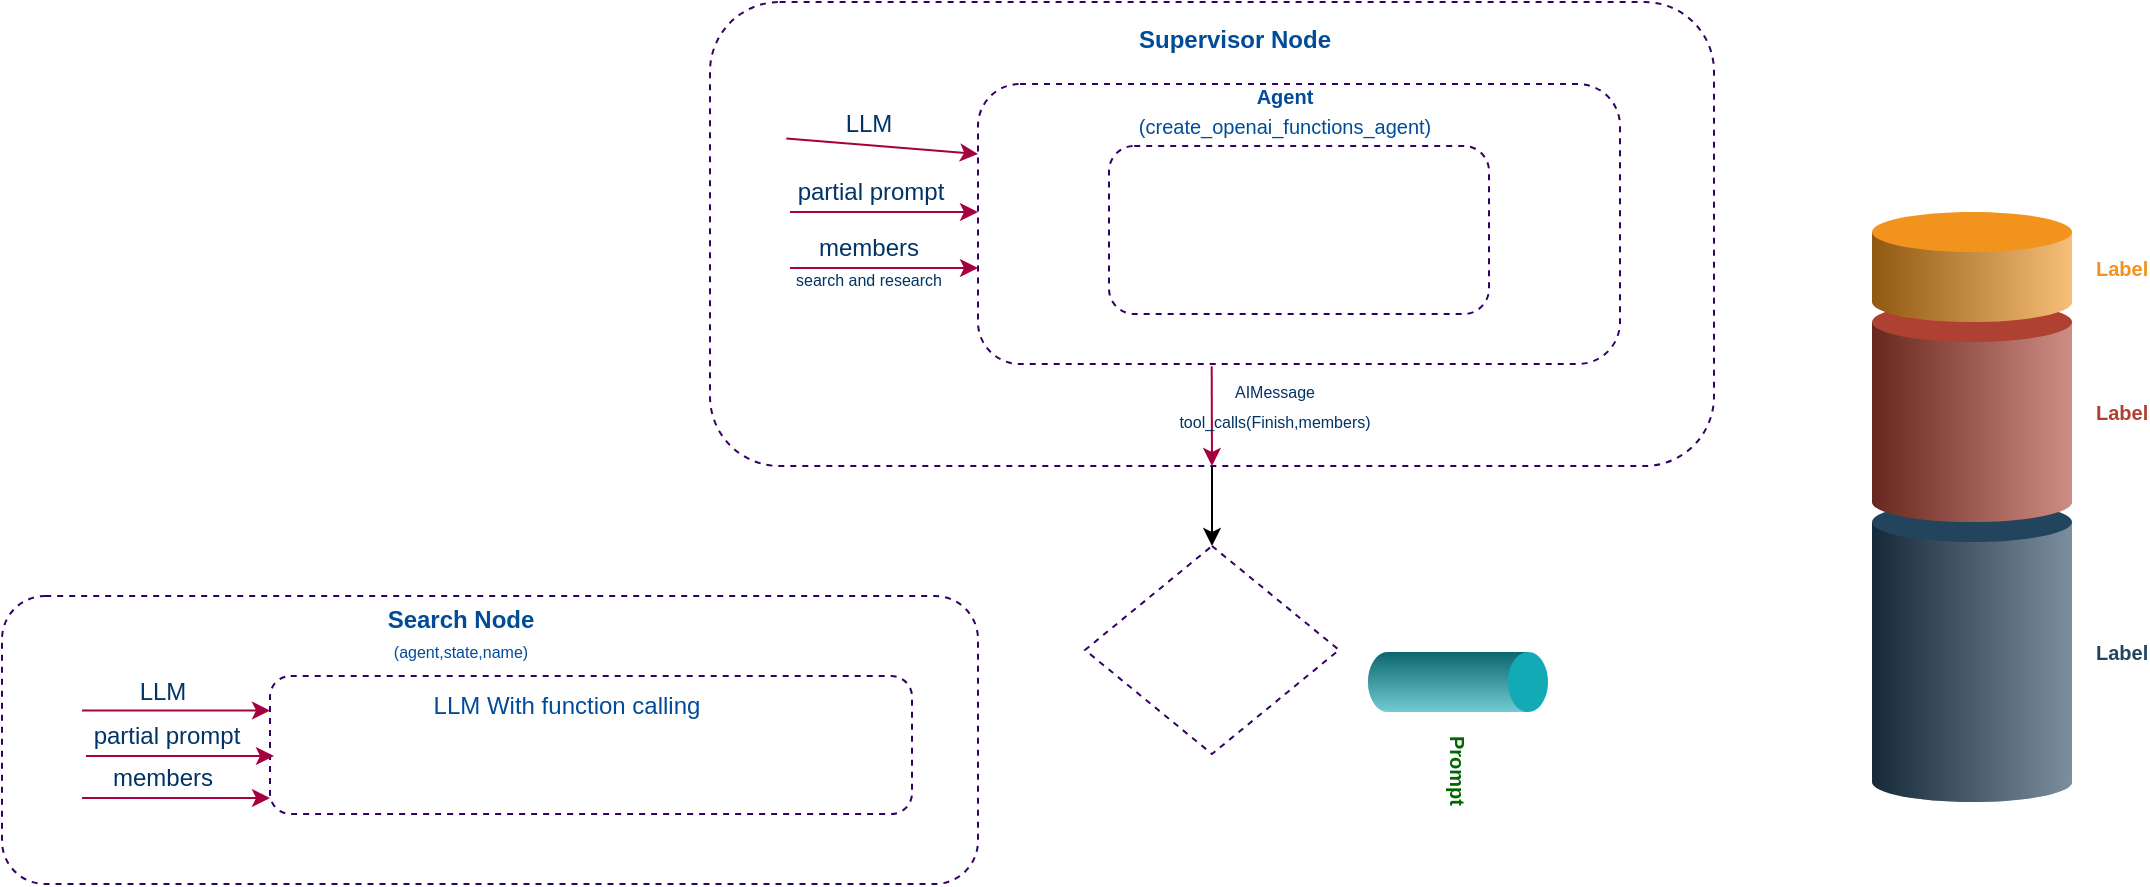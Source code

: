 <mxfile>
    <diagram id="T6w_XGLos5okEFDA4oso" name="Page-1">
        <mxGraphModel dx="1125" dy="405" grid="0" gridSize="10" guides="1" tooltips="1" connect="1" arrows="1" fold="1" page="1" pageScale="1" pageWidth="1169" pageHeight="827" background="#FFFFFF" math="0" shadow="0">
            <root>
                <mxCell id="0"/>
                <mxCell id="1" parent="0"/>
                <mxCell id="26" style="edgeStyle=none;html=1;entryX=0.5;entryY=0;entryDx=0;entryDy=0;fontSize=8;fontColor=#003366;" edge="1" parent="1" source="2" target="24">
                    <mxGeometry relative="1" as="geometry"/>
                </mxCell>
                <mxCell id="2" value="" style="rounded=1;whiteSpace=wrap;html=1;fillColor=none;strokeColor=#330066;dashed=1;" vertex="1" parent="1">
                    <mxGeometry x="365" y="15" width="502" height="232" as="geometry"/>
                </mxCell>
                <mxCell id="3" value="&lt;font color=&quot;#004c99&quot;&gt;&lt;b&gt;Supervisor Node&lt;/b&gt;&lt;/font&gt;" style="text;html=1;strokeColor=none;fillColor=none;align=center;verticalAlign=middle;whiteSpace=wrap;rounded=0;dashed=1;" vertex="1" parent="1">
                    <mxGeometry x="557" y="19" width="141" height="30" as="geometry"/>
                </mxCell>
                <mxCell id="4" value="" style="rounded=1;whiteSpace=wrap;html=1;dashed=1;strokeColor=#330066;fontColor=#004C99;fillColor=none;" vertex="1" parent="1">
                    <mxGeometry x="499" y="56" width="321" height="140" as="geometry"/>
                </mxCell>
                <mxCell id="5" value="&lt;font style=&quot;&quot; color=&quot;#004c99&quot;&gt;&lt;span style=&quot;font-size: 10px;&quot;&gt;&lt;b&gt;Agent&lt;/b&gt;&lt;br&gt;(&lt;/span&gt;&lt;/font&gt;&lt;font color=&quot;#004c99&quot;&gt;&lt;span style=&quot;font-size: 10px;&quot;&gt;create_openai_functions_agent)&lt;/span&gt;&lt;/font&gt;" style="text;html=1;strokeColor=none;fillColor=none;align=center;verticalAlign=middle;whiteSpace=wrap;rounded=0;dashed=1;" vertex="1" parent="1">
                    <mxGeometry x="581.5" y="54" width="141" height="30" as="geometry"/>
                </mxCell>
                <mxCell id="6" value="" style="endArrow=classic;html=1;fontColor=#004C99;entryX=0;entryY=0.25;entryDx=0;entryDy=0;exitX=0.076;exitY=0.294;exitDx=0;exitDy=0;exitPerimeter=0;fillColor=#d80073;strokeColor=#A50040;" edge="1" parent="1" source="2" target="4">
                    <mxGeometry width="50" height="50" relative="1" as="geometry">
                        <mxPoint x="382" y="171" as="sourcePoint"/>
                        <mxPoint x="432" y="121" as="targetPoint"/>
                    </mxGeometry>
                </mxCell>
                <mxCell id="7" value="&lt;font style=&quot;&quot; color=&quot;#003366&quot;&gt;LLM&lt;/font&gt;" style="edgeLabel;html=1;align=center;verticalAlign=middle;resizable=0;points=[];fontColor=default;fontSize=12;rounded=0;dashed=1;labelBackgroundColor=none;" vertex="1" connectable="0" parent="6">
                    <mxGeometry x="-0.274" y="1" relative="1" as="geometry">
                        <mxPoint x="6" y="-9" as="offset"/>
                    </mxGeometry>
                </mxCell>
                <mxCell id="8" value="" style="endArrow=classic;html=1;fontColor=#004C99;entryX=0;entryY=0.25;entryDx=0;entryDy=0;exitX=0.082;exitY=0.398;exitDx=0;exitDy=0;exitPerimeter=0;fillColor=#d80073;strokeColor=#A50040;" edge="1" parent="1">
                    <mxGeometry width="50" height="50" relative="1" as="geometry">
                        <mxPoint x="405.016" y="120.062" as="sourcePoint"/>
                        <mxPoint x="499" y="120" as="targetPoint"/>
                    </mxGeometry>
                </mxCell>
                <mxCell id="9" value="&lt;font style=&quot;&quot; color=&quot;#003366&quot;&gt;partial prompt&lt;/font&gt;" style="edgeLabel;html=1;align=center;verticalAlign=middle;resizable=0;points=[];fontColor=default;fontSize=12;rounded=0;dashed=1;labelBackgroundColor=none;" vertex="1" connectable="0" parent="8">
                    <mxGeometry x="-0.274" y="1" relative="1" as="geometry">
                        <mxPoint x="6" y="-9" as="offset"/>
                    </mxGeometry>
                </mxCell>
                <mxCell id="10" value="" style="endArrow=classic;html=1;fontColor=#004C99;entryX=0;entryY=0.25;entryDx=0;entryDy=0;exitX=0.082;exitY=0.398;exitDx=0;exitDy=0;exitPerimeter=0;fillColor=#d80073;strokeColor=#A50040;" edge="1" parent="1">
                    <mxGeometry width="50" height="50" relative="1" as="geometry">
                        <mxPoint x="405.016" y="148.062" as="sourcePoint"/>
                        <mxPoint x="499" y="148" as="targetPoint"/>
                    </mxGeometry>
                </mxCell>
                <mxCell id="11" value="&lt;font style=&quot;&quot; color=&quot;#003366&quot;&gt;members&lt;br&gt;&lt;font style=&quot;font-size: 8px;&quot;&gt;search and research&lt;/font&gt;&lt;br&gt;&lt;/font&gt;" style="edgeLabel;html=1;align=center;verticalAlign=middle;resizable=0;points=[];fontColor=default;fontSize=12;rounded=0;dashed=1;labelBackgroundColor=none;" vertex="1" connectable="0" parent="10">
                    <mxGeometry x="-0.274" y="1" relative="1" as="geometry">
                        <mxPoint x="5" y="-2" as="offset"/>
                    </mxGeometry>
                </mxCell>
                <mxCell id="12" value="" style="rounded=1;whiteSpace=wrap;html=1;fillColor=none;strokeColor=#330066;dashed=1;" vertex="1" parent="1">
                    <mxGeometry x="11" y="312" width="488" height="144" as="geometry"/>
                </mxCell>
                <mxCell id="13" value="&lt;font color=&quot;#004c99&quot;&gt;&lt;b&gt;Search Node&lt;/b&gt;&lt;br&gt;&lt;font style=&quot;font-size: 8px;&quot;&gt;(agent,state,name)&lt;/font&gt;&lt;br&gt;&lt;/font&gt;" style="text;html=1;strokeColor=none;fillColor=none;align=center;verticalAlign=middle;whiteSpace=wrap;rounded=0;dashed=1;" vertex="1" parent="1">
                    <mxGeometry x="170" y="316" width="141" height="30" as="geometry"/>
                </mxCell>
                <mxCell id="14" value="" style="rounded=1;whiteSpace=wrap;html=1;dashed=1;strokeColor=#330066;fontColor=#004C99;fillColor=none;" vertex="1" parent="1">
                    <mxGeometry x="145" y="352" width="321" height="69" as="geometry"/>
                </mxCell>
                <mxCell id="15" value="&lt;font color=&quot;#004c99&quot;&gt;LLM With function calling&lt;/font&gt;" style="text;html=1;strokeColor=none;fillColor=none;align=center;verticalAlign=middle;whiteSpace=wrap;rounded=0;dashed=1;" vertex="1" parent="1">
                    <mxGeometry x="223" y="352" width="141" height="30" as="geometry"/>
                </mxCell>
                <mxCell id="16" value="" style="endArrow=classic;html=1;fontColor=#004C99;entryX=0;entryY=0.25;entryDx=0;entryDy=0;exitX=0.082;exitY=0.398;exitDx=0;exitDy=0;exitPerimeter=0;fillColor=#d80073;strokeColor=#A50040;" edge="1" parent="1" source="12" target="14">
                    <mxGeometry width="50" height="50" relative="1" as="geometry">
                        <mxPoint x="28" y="427" as="sourcePoint"/>
                        <mxPoint x="78" y="377" as="targetPoint"/>
                    </mxGeometry>
                </mxCell>
                <mxCell id="17" value="&lt;font style=&quot;&quot; color=&quot;#003366&quot;&gt;LLM&lt;/font&gt;" style="edgeLabel;html=1;align=center;verticalAlign=middle;resizable=0;points=[];fontColor=default;fontSize=12;rounded=0;dashed=1;labelBackgroundColor=none;" vertex="1" connectable="0" parent="16">
                    <mxGeometry x="-0.274" y="1" relative="1" as="geometry">
                        <mxPoint x="6" y="-9" as="offset"/>
                    </mxGeometry>
                </mxCell>
                <mxCell id="18" value="" style="endArrow=classic;html=1;fontColor=#004C99;entryX=0;entryY=0.25;entryDx=0;entryDy=0;exitX=0.082;exitY=0.398;exitDx=0;exitDy=0;exitPerimeter=0;fillColor=#d80073;strokeColor=#A50040;" edge="1" parent="1">
                    <mxGeometry width="50" height="50" relative="1" as="geometry">
                        <mxPoint x="52.996" y="392.062" as="sourcePoint"/>
                        <mxPoint x="146.98" y="392" as="targetPoint"/>
                    </mxGeometry>
                </mxCell>
                <mxCell id="19" value="&lt;font style=&quot;&quot; color=&quot;#003366&quot;&gt;partial prompt&lt;/font&gt;" style="edgeLabel;html=1;align=center;verticalAlign=middle;resizable=0;points=[];fontColor=default;fontSize=12;rounded=0;dashed=1;labelBackgroundColor=none;" vertex="1" connectable="0" parent="18">
                    <mxGeometry x="-0.274" y="1" relative="1" as="geometry">
                        <mxPoint x="6" y="-9" as="offset"/>
                    </mxGeometry>
                </mxCell>
                <mxCell id="20" value="" style="endArrow=classic;html=1;fontColor=#004C99;entryX=0;entryY=0.25;entryDx=0;entryDy=0;exitX=0.082;exitY=0.398;exitDx=0;exitDy=0;exitPerimeter=0;fillColor=#d80073;strokeColor=#A50040;" edge="1" parent="1">
                    <mxGeometry width="50" height="50" relative="1" as="geometry">
                        <mxPoint x="51.016" y="413.062" as="sourcePoint"/>
                        <mxPoint x="145" y="413" as="targetPoint"/>
                    </mxGeometry>
                </mxCell>
                <mxCell id="21" value="&lt;font style=&quot;&quot; color=&quot;#003366&quot;&gt;members&lt;/font&gt;" style="edgeLabel;html=1;align=center;verticalAlign=middle;resizable=0;points=[];fontColor=default;fontSize=12;rounded=0;dashed=1;labelBackgroundColor=none;" vertex="1" connectable="0" parent="20">
                    <mxGeometry x="-0.274" y="1" relative="1" as="geometry">
                        <mxPoint x="6" y="-9" as="offset"/>
                    </mxGeometry>
                </mxCell>
                <mxCell id="22" value="" style="endArrow=classic;html=1;fontColor=#004C99;entryX=0.5;entryY=1;entryDx=0;entryDy=0;exitX=0.364;exitY=1.008;exitDx=0;exitDy=0;exitPerimeter=0;fillColor=#d80073;strokeColor=#A50040;" edge="1" parent="1" source="4" target="2">
                    <mxGeometry width="50" height="50" relative="1" as="geometry">
                        <mxPoint x="820.004" y="130.062" as="sourcePoint"/>
                        <mxPoint x="901.77" y="130" as="targetPoint"/>
                    </mxGeometry>
                </mxCell>
                <mxCell id="23" value="&lt;font style=&quot;font-size: 8px;&quot; color=&quot;#003366&quot;&gt;AIMessage&lt;br&gt;tool_calls(Finish,members)&lt;br&gt;&lt;/font&gt;" style="edgeLabel;html=1;align=center;verticalAlign=middle;resizable=0;points=[];fontColor=default;fontSize=12;rounded=0;dashed=1;labelBackgroundColor=none;" vertex="1" connectable="0" parent="22">
                    <mxGeometry x="-0.274" y="1" relative="1" as="geometry">
                        <mxPoint x="30" y="1" as="offset"/>
                    </mxGeometry>
                </mxCell>
                <mxCell id="24" value="" style="rhombus;whiteSpace=wrap;html=1;dashed=1;labelBackgroundColor=none;strokeColor=#330066;fontSize=8;fontColor=#003366;fillColor=none;" vertex="1" parent="1">
                    <mxGeometry x="552.5" y="287" width="127" height="104" as="geometry"/>
                </mxCell>
                <mxCell id="27" value="&lt;span style=&quot;color: rgba(0, 0, 0, 0); font-family: monospace; font-size: 0px; text-align: start;&quot;&gt;%3CmxGraphModel%3E%3Croot%3E%3CmxCell%20id%3D%220%22%2F%3E%3CmxCell%20id%3D%221%22%20parent%3D%220%22%2F%3E%3CmxCell%20id%3D%222%22%20value%3D%22%22%20style%3D%22rounded%3D1%3BwhiteSpace%3Dwrap%3Bhtml%3D1%3Bdashed%3D1%3BstrokeColor%3D%23330066%3BfontColor%3D%23004C99%3BfillColor%3Dnone%3B%22%20vertex%3D%221%22%20parent%3D%221%22%3E%3CmxGeometry%20x%3D%22499%22%20y%3D%2256%22%20width%3D%22321%22%20height%3D%22109%22%20as%3D%22geometry%22%2F%3E%3C%2FmxCell%3E%3C%2Froot%3E%3C%2FmxGraphModel%3E&lt;/span&gt;&lt;span style=&quot;color: rgba(0, 0, 0, 0); font-family: monospace; font-size: 0px; text-align: start;&quot;&gt;%3CmxGraphModel%3E%3Croot%3E%3CmxCell%20id%3D%220%22%2F%3E%3CmxCell%20id%3D%221%22%20parent%3D%220%22%2F%3E%3CmxCell%20id%3D%222%22%20value%3D%22%22%20style%3D%22rounded%3D1%3BwhiteSpace%3Dwrap%3Bhtml%3D1%3Bdashed%3D1%3BstrokeColor%3D%23330066%3BfontColor%3D%23004C99%3BfillColor%3Dnone%3B%22%20vertex%3D%221%22%20parent%3D%221%22%3E%3CmxGeometry%20x%3D%22499%22%20y%3D%2256%22%20width%3D%22321%22%20height%3D%22109%22%20as%3D%22geometry%22%2F%3E%3C%2FmxCell%3E%3C%2Froot%3E%3C%2FmxGraphModel%3E&lt;/span&gt;" style="rounded=1;whiteSpace=wrap;html=1;dashed=1;strokeColor=#330066;fontColor=#004C99;fillColor=none;" vertex="1" parent="1">
                    <mxGeometry x="564.5" y="87" width="190" height="84" as="geometry"/>
                </mxCell>
                <mxCell id="28" value="&lt;font color=&quot;#006600&quot; style=&quot;background-color: rgb(255, 255, 255);&quot;&gt;Prompt&lt;/font&gt;" style="verticalLabelPosition=middle;verticalAlign=middle;html=1;shape=mxgraph.infographic.cylinder;fillColor=#12AAB5;strokeColor=none;shadow=0;align=left;labelPosition=right;spacingLeft=10;fontStyle=1;fontColor=#12AAB5;dashed=1;labelBackgroundColor=none;fontSize=10;rotation=90;" vertex="1" parent="1">
                    <mxGeometry x="724" y="310" width="30" height="90" as="geometry"/>
                </mxCell>
                <mxCell id="29" value="Label" style="verticalLabelPosition=middle;verticalAlign=middle;html=1;shape=mxgraph.infographic.cylinder;fillColor=#23445D;strokeColor=none;shadow=0;align=left;labelPosition=right;spacingLeft=10;fontStyle=1;fontColor=#23445D;dashed=1;labelBackgroundColor=none;fontSize=10;" vertex="1" parent="1">
                    <mxGeometry x="946" y="265" width="100" height="150" as="geometry"/>
                </mxCell>
                <mxCell id="30" value="Label" style="verticalLabelPosition=middle;verticalAlign=middle;html=1;shape=mxgraph.infographic.cylinder;fillColor=#AE4132;strokeColor=none;shadow=0;align=left;labelPosition=right;spacingLeft=10;fontStyle=1;fontColor=#AE4132;dashed=1;labelBackgroundColor=none;fontSize=10;" vertex="1" parent="1">
                    <mxGeometry x="946" y="165" width="100" height="110" as="geometry"/>
                </mxCell>
                <mxCell id="31" value="Label" style="verticalLabelPosition=middle;verticalAlign=middle;html=1;shape=mxgraph.infographic.cylinder;fillColor=#F2931E;strokeColor=none;shadow=0;align=left;labelPosition=right;spacingLeft=10;fontStyle=1;fontColor=#F2931E;dashed=1;labelBackgroundColor=none;fontSize=10;" vertex="1" parent="1">
                    <mxGeometry x="946" y="120" width="100" height="55" as="geometry"/>
                </mxCell>
            </root>
        </mxGraphModel>
    </diagram>
</mxfile>